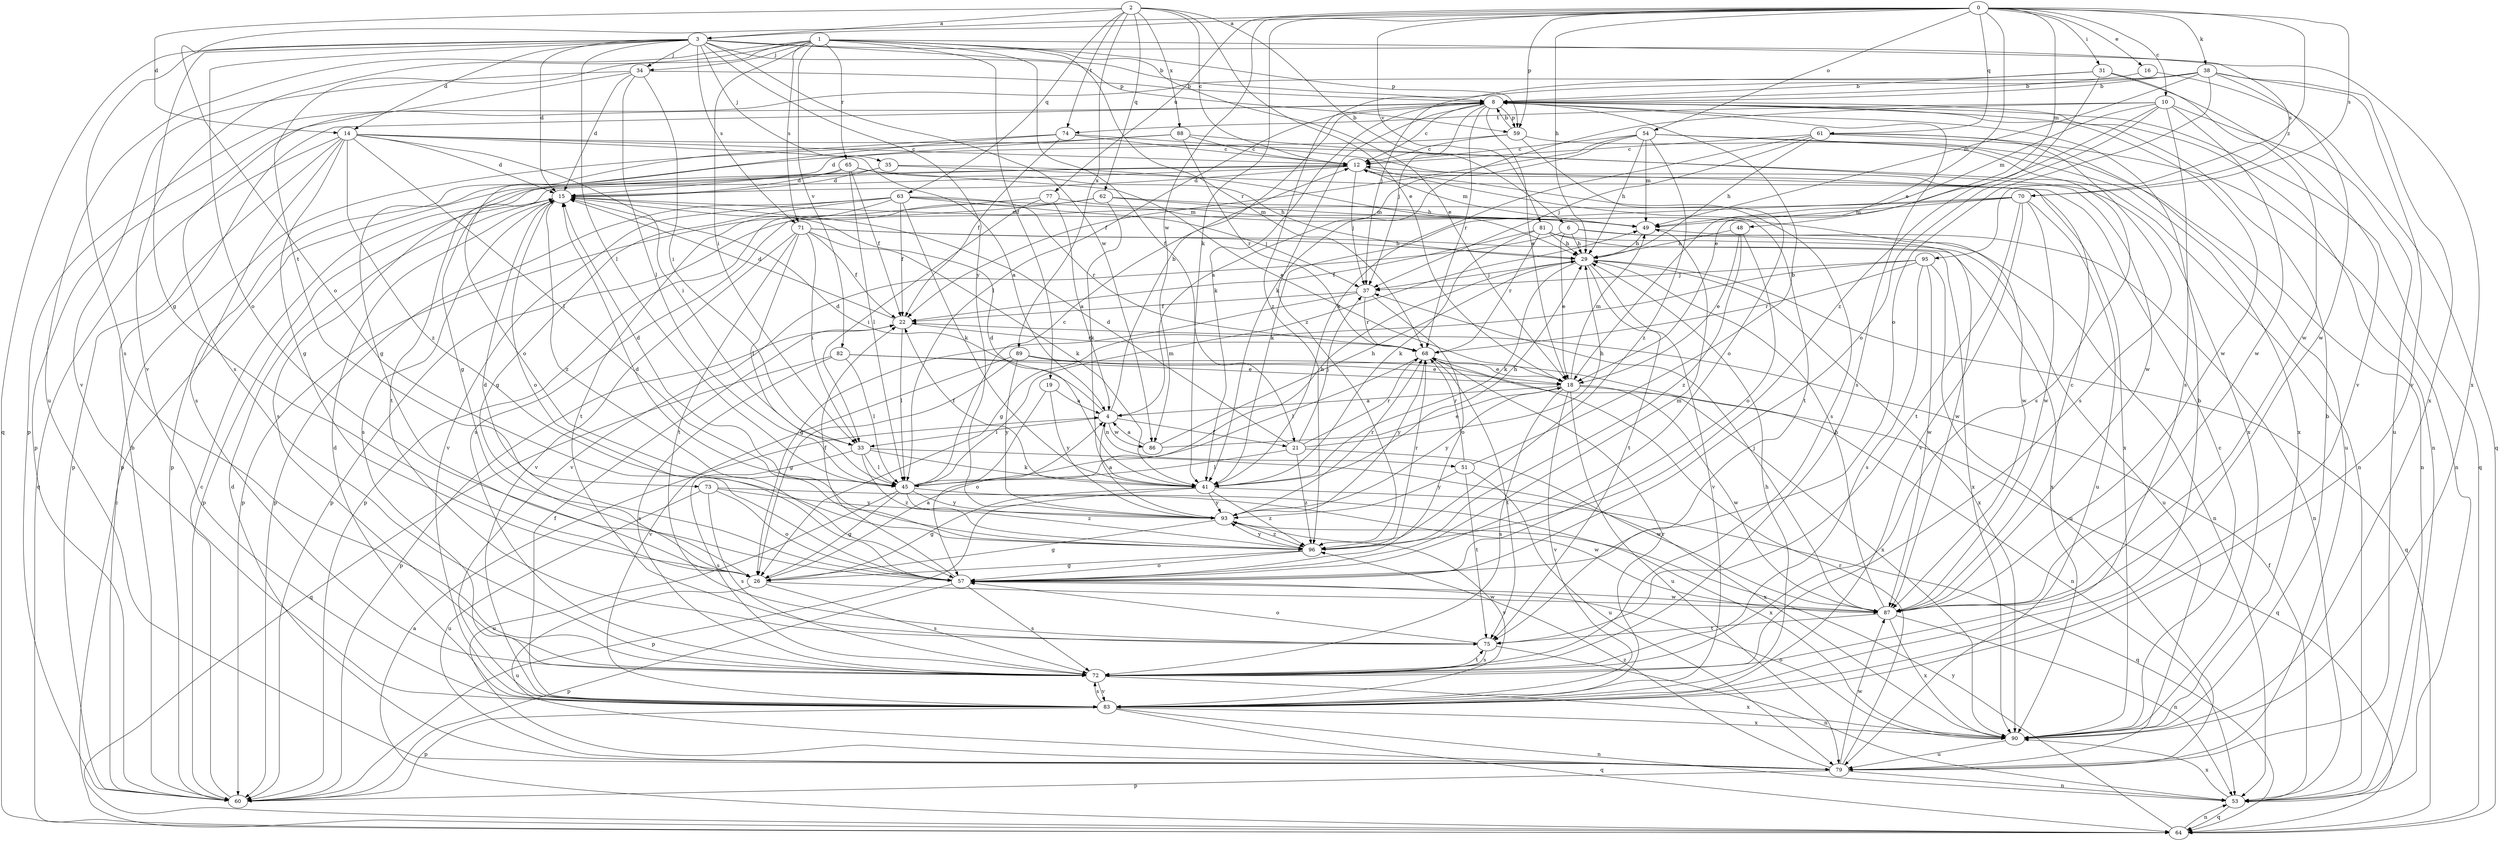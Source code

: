 strict digraph  {
0;
1;
2;
3;
4;
6;
8;
10;
12;
14;
15;
16;
18;
19;
21;
22;
26;
29;
31;
33;
34;
35;
37;
38;
41;
45;
48;
49;
51;
53;
54;
57;
59;
60;
61;
62;
63;
64;
65;
68;
70;
71;
72;
73;
74;
75;
77;
79;
81;
82;
83;
86;
87;
88;
89;
90;
93;
95;
96;
0 -> 3  [label=a];
0 -> 10  [label=c];
0 -> 16  [label=e];
0 -> 18  [label=e];
0 -> 29  [label=h];
0 -> 31  [label=i];
0 -> 38  [label=k];
0 -> 41  [label=k];
0 -> 48  [label=m];
0 -> 54  [label=o];
0 -> 57  [label=o];
0 -> 59  [label=p];
0 -> 61  [label=q];
0 -> 70  [label=s];
0 -> 77  [label=u];
0 -> 81  [label=v];
0 -> 86  [label=w];
0 -> 95  [label=z];
1 -> 18  [label=e];
1 -> 19  [label=f];
1 -> 21  [label=f];
1 -> 33  [label=i];
1 -> 34  [label=j];
1 -> 59  [label=p];
1 -> 65  [label=r];
1 -> 68  [label=r];
1 -> 70  [label=s];
1 -> 71  [label=s];
1 -> 73  [label=t];
1 -> 79  [label=u];
1 -> 82  [label=v];
1 -> 83  [label=v];
2 -> 3  [label=a];
2 -> 6  [label=b];
2 -> 12  [label=c];
2 -> 14  [label=d];
2 -> 18  [label=e];
2 -> 62  [label=q];
2 -> 63  [label=q];
2 -> 74  [label=t];
2 -> 88  [label=x];
2 -> 89  [label=x];
3 -> 8  [label=b];
3 -> 14  [label=d];
3 -> 15  [label=d];
3 -> 26  [label=g];
3 -> 34  [label=j];
3 -> 35  [label=j];
3 -> 45  [label=l];
3 -> 57  [label=o];
3 -> 59  [label=p];
3 -> 64  [label=q];
3 -> 71  [label=s];
3 -> 72  [label=s];
3 -> 86  [label=w];
3 -> 90  [label=x];
3 -> 93  [label=y];
4 -> 8  [label=b];
4 -> 15  [label=d];
4 -> 21  [label=f];
4 -> 33  [label=i];
4 -> 51  [label=n];
4 -> 86  [label=w];
6 -> 18  [label=e];
6 -> 29  [label=h];
6 -> 53  [label=n];
6 -> 83  [label=v];
6 -> 87  [label=w];
8 -> 12  [label=c];
8 -> 18  [label=e];
8 -> 37  [label=j];
8 -> 41  [label=k];
8 -> 45  [label=l];
8 -> 53  [label=n];
8 -> 59  [label=p];
8 -> 60  [label=p];
8 -> 64  [label=q];
8 -> 68  [label=r];
8 -> 72  [label=s];
8 -> 87  [label=w];
8 -> 96  [label=z];
10 -> 18  [label=e];
10 -> 41  [label=k];
10 -> 49  [label=m];
10 -> 57  [label=o];
10 -> 72  [label=s];
10 -> 74  [label=t];
10 -> 79  [label=u];
10 -> 87  [label=w];
12 -> 15  [label=d];
12 -> 26  [label=g];
12 -> 37  [label=j];
12 -> 49  [label=m];
12 -> 72  [label=s];
12 -> 75  [label=t];
14 -> 4  [label=a];
14 -> 12  [label=c];
14 -> 15  [label=d];
14 -> 26  [label=g];
14 -> 33  [label=i];
14 -> 45  [label=l];
14 -> 53  [label=n];
14 -> 60  [label=p];
14 -> 64  [label=q];
14 -> 72  [label=s];
14 -> 96  [label=z];
15 -> 49  [label=m];
15 -> 57  [label=o];
15 -> 60  [label=p];
15 -> 72  [label=s];
15 -> 96  [label=z];
16 -> 8  [label=b];
16 -> 64  [label=q];
18 -> 4  [label=a];
18 -> 49  [label=m];
18 -> 64  [label=q];
18 -> 72  [label=s];
18 -> 79  [label=u];
18 -> 83  [label=v];
18 -> 87  [label=w];
18 -> 93  [label=y];
19 -> 4  [label=a];
19 -> 57  [label=o];
19 -> 93  [label=y];
21 -> 15  [label=d];
21 -> 29  [label=h];
21 -> 37  [label=j];
21 -> 45  [label=l];
21 -> 68  [label=r];
21 -> 87  [label=w];
21 -> 96  [label=z];
22 -> 15  [label=d];
22 -> 45  [label=l];
22 -> 60  [label=p];
22 -> 68  [label=r];
26 -> 4  [label=a];
26 -> 72  [label=s];
26 -> 79  [label=u];
26 -> 87  [label=w];
29 -> 37  [label=j];
29 -> 41  [label=k];
29 -> 64  [label=q];
29 -> 75  [label=t];
29 -> 83  [label=v];
29 -> 90  [label=x];
31 -> 8  [label=b];
31 -> 37  [label=j];
31 -> 83  [label=v];
31 -> 87  [label=w];
31 -> 96  [label=z];
33 -> 41  [label=k];
33 -> 45  [label=l];
33 -> 72  [label=s];
33 -> 90  [label=x];
33 -> 96  [label=z];
34 -> 8  [label=b];
34 -> 15  [label=d];
34 -> 33  [label=i];
34 -> 45  [label=l];
34 -> 72  [label=s];
34 -> 83  [label=v];
35 -> 15  [label=d];
35 -> 29  [label=h];
35 -> 72  [label=s];
35 -> 90  [label=x];
37 -> 22  [label=f];
37 -> 26  [label=g];
37 -> 57  [label=o];
37 -> 68  [label=r];
38 -> 8  [label=b];
38 -> 49  [label=m];
38 -> 57  [label=o];
38 -> 60  [label=p];
38 -> 83  [label=v];
38 -> 87  [label=w];
38 -> 90  [label=x];
38 -> 96  [label=z];
41 -> 15  [label=d];
41 -> 22  [label=f];
41 -> 26  [label=g];
41 -> 29  [label=h];
41 -> 60  [label=p];
41 -> 64  [label=q];
41 -> 93  [label=y];
41 -> 96  [label=z];
45 -> 12  [label=c];
45 -> 15  [label=d];
45 -> 26  [label=g];
45 -> 29  [label=h];
45 -> 49  [label=m];
45 -> 79  [label=u];
45 -> 87  [label=w];
45 -> 93  [label=y];
45 -> 96  [label=z];
48 -> 18  [label=e];
48 -> 29  [label=h];
48 -> 57  [label=o];
48 -> 96  [label=z];
49 -> 29  [label=h];
49 -> 53  [label=n];
51 -> 8  [label=b];
51 -> 68  [label=r];
51 -> 75  [label=t];
51 -> 79  [label=u];
51 -> 93  [label=y];
53 -> 22  [label=f];
53 -> 64  [label=q];
53 -> 90  [label=x];
54 -> 4  [label=a];
54 -> 12  [label=c];
54 -> 22  [label=f];
54 -> 29  [label=h];
54 -> 49  [label=m];
54 -> 72  [label=s];
54 -> 90  [label=x];
54 -> 96  [label=z];
57 -> 15  [label=d];
57 -> 22  [label=f];
57 -> 49  [label=m];
57 -> 60  [label=p];
57 -> 72  [label=s];
57 -> 87  [label=w];
59 -> 8  [label=b];
59 -> 12  [label=c];
59 -> 26  [label=g];
59 -> 53  [label=n];
59 -> 57  [label=o];
60 -> 8  [label=b];
60 -> 12  [label=c];
61 -> 12  [label=c];
61 -> 29  [label=h];
61 -> 37  [label=j];
61 -> 41  [label=k];
61 -> 53  [label=n];
61 -> 72  [label=s];
61 -> 79  [label=u];
62 -> 41  [label=k];
62 -> 49  [label=m];
62 -> 60  [label=p];
62 -> 72  [label=s];
62 -> 87  [label=w];
63 -> 22  [label=f];
63 -> 26  [label=g];
63 -> 37  [label=j];
63 -> 41  [label=k];
63 -> 49  [label=m];
63 -> 60  [label=p];
63 -> 68  [label=r];
63 -> 75  [label=t];
63 -> 83  [label=v];
64 -> 4  [label=a];
64 -> 12  [label=c];
64 -> 53  [label=n];
64 -> 93  [label=y];
65 -> 15  [label=d];
65 -> 18  [label=e];
65 -> 22  [label=f];
65 -> 29  [label=h];
65 -> 45  [label=l];
65 -> 75  [label=t];
68 -> 18  [label=e];
68 -> 45  [label=l];
68 -> 75  [label=t];
68 -> 93  [label=y];
70 -> 41  [label=k];
70 -> 49  [label=m];
70 -> 60  [label=p];
70 -> 75  [label=t];
70 -> 79  [label=u];
70 -> 83  [label=v];
70 -> 87  [label=w];
71 -> 22  [label=f];
71 -> 29  [label=h];
71 -> 33  [label=i];
71 -> 41  [label=k];
71 -> 45  [label=l];
71 -> 75  [label=t];
71 -> 83  [label=v];
71 -> 90  [label=x];
72 -> 75  [label=t];
72 -> 83  [label=v];
72 -> 90  [label=x];
73 -> 57  [label=o];
73 -> 72  [label=s];
73 -> 79  [label=u];
73 -> 90  [label=x];
73 -> 93  [label=y];
74 -> 12  [label=c];
74 -> 22  [label=f];
74 -> 57  [label=o];
74 -> 60  [label=p];
74 -> 87  [label=w];
75 -> 53  [label=n];
75 -> 57  [label=o];
75 -> 72  [label=s];
77 -> 4  [label=a];
77 -> 33  [label=i];
77 -> 49  [label=m];
77 -> 60  [label=p];
79 -> 15  [label=d];
79 -> 53  [label=n];
79 -> 60  [label=p];
79 -> 68  [label=r];
79 -> 87  [label=w];
79 -> 96  [label=z];
81 -> 22  [label=f];
81 -> 29  [label=h];
81 -> 41  [label=k];
81 -> 68  [label=r];
81 -> 79  [label=u];
81 -> 90  [label=x];
82 -> 18  [label=e];
82 -> 45  [label=l];
82 -> 64  [label=q];
82 -> 72  [label=s];
82 -> 90  [label=x];
83 -> 8  [label=b];
83 -> 15  [label=d];
83 -> 22  [label=f];
83 -> 29  [label=h];
83 -> 53  [label=n];
83 -> 60  [label=p];
83 -> 64  [label=q];
83 -> 68  [label=r];
83 -> 72  [label=s];
83 -> 90  [label=x];
86 -> 4  [label=a];
86 -> 18  [label=e];
86 -> 29  [label=h];
87 -> 12  [label=c];
87 -> 29  [label=h];
87 -> 37  [label=j];
87 -> 53  [label=n];
87 -> 75  [label=t];
87 -> 90  [label=x];
88 -> 12  [label=c];
88 -> 15  [label=d];
88 -> 60  [label=p];
88 -> 68  [label=r];
88 -> 90  [label=x];
89 -> 18  [label=e];
89 -> 26  [label=g];
89 -> 53  [label=n];
89 -> 83  [label=v];
89 -> 93  [label=y];
90 -> 8  [label=b];
90 -> 12  [label=c];
90 -> 57  [label=o];
90 -> 79  [label=u];
93 -> 4  [label=a];
93 -> 26  [label=g];
93 -> 68  [label=r];
93 -> 83  [label=v];
93 -> 96  [label=z];
95 -> 26  [label=g];
95 -> 37  [label=j];
95 -> 68  [label=r];
95 -> 72  [label=s];
95 -> 79  [label=u];
95 -> 87  [label=w];
96 -> 15  [label=d];
96 -> 26  [label=g];
96 -> 57  [label=o];
96 -> 68  [label=r];
96 -> 93  [label=y];
}
